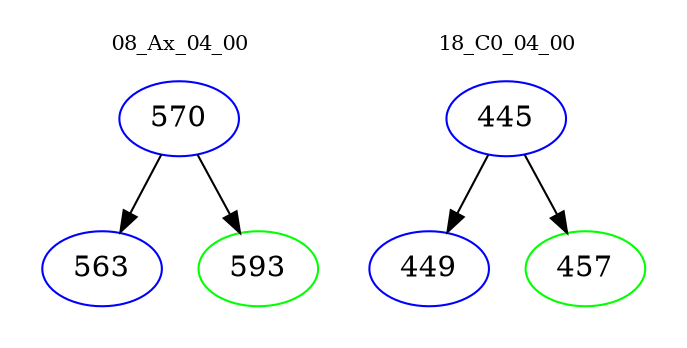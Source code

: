 digraph{
subgraph cluster_0 {
color = white
label = "08_Ax_04_00";
fontsize=10;
T0_570 [label="570", color="blue"]
T0_570 -> T0_563 [color="black"]
T0_563 [label="563", color="blue"]
T0_570 -> T0_593 [color="black"]
T0_593 [label="593", color="green"]
}
subgraph cluster_1 {
color = white
label = "18_C0_04_00";
fontsize=10;
T1_445 [label="445", color="blue"]
T1_445 -> T1_449 [color="black"]
T1_449 [label="449", color="blue"]
T1_445 -> T1_457 [color="black"]
T1_457 [label="457", color="green"]
}
}
